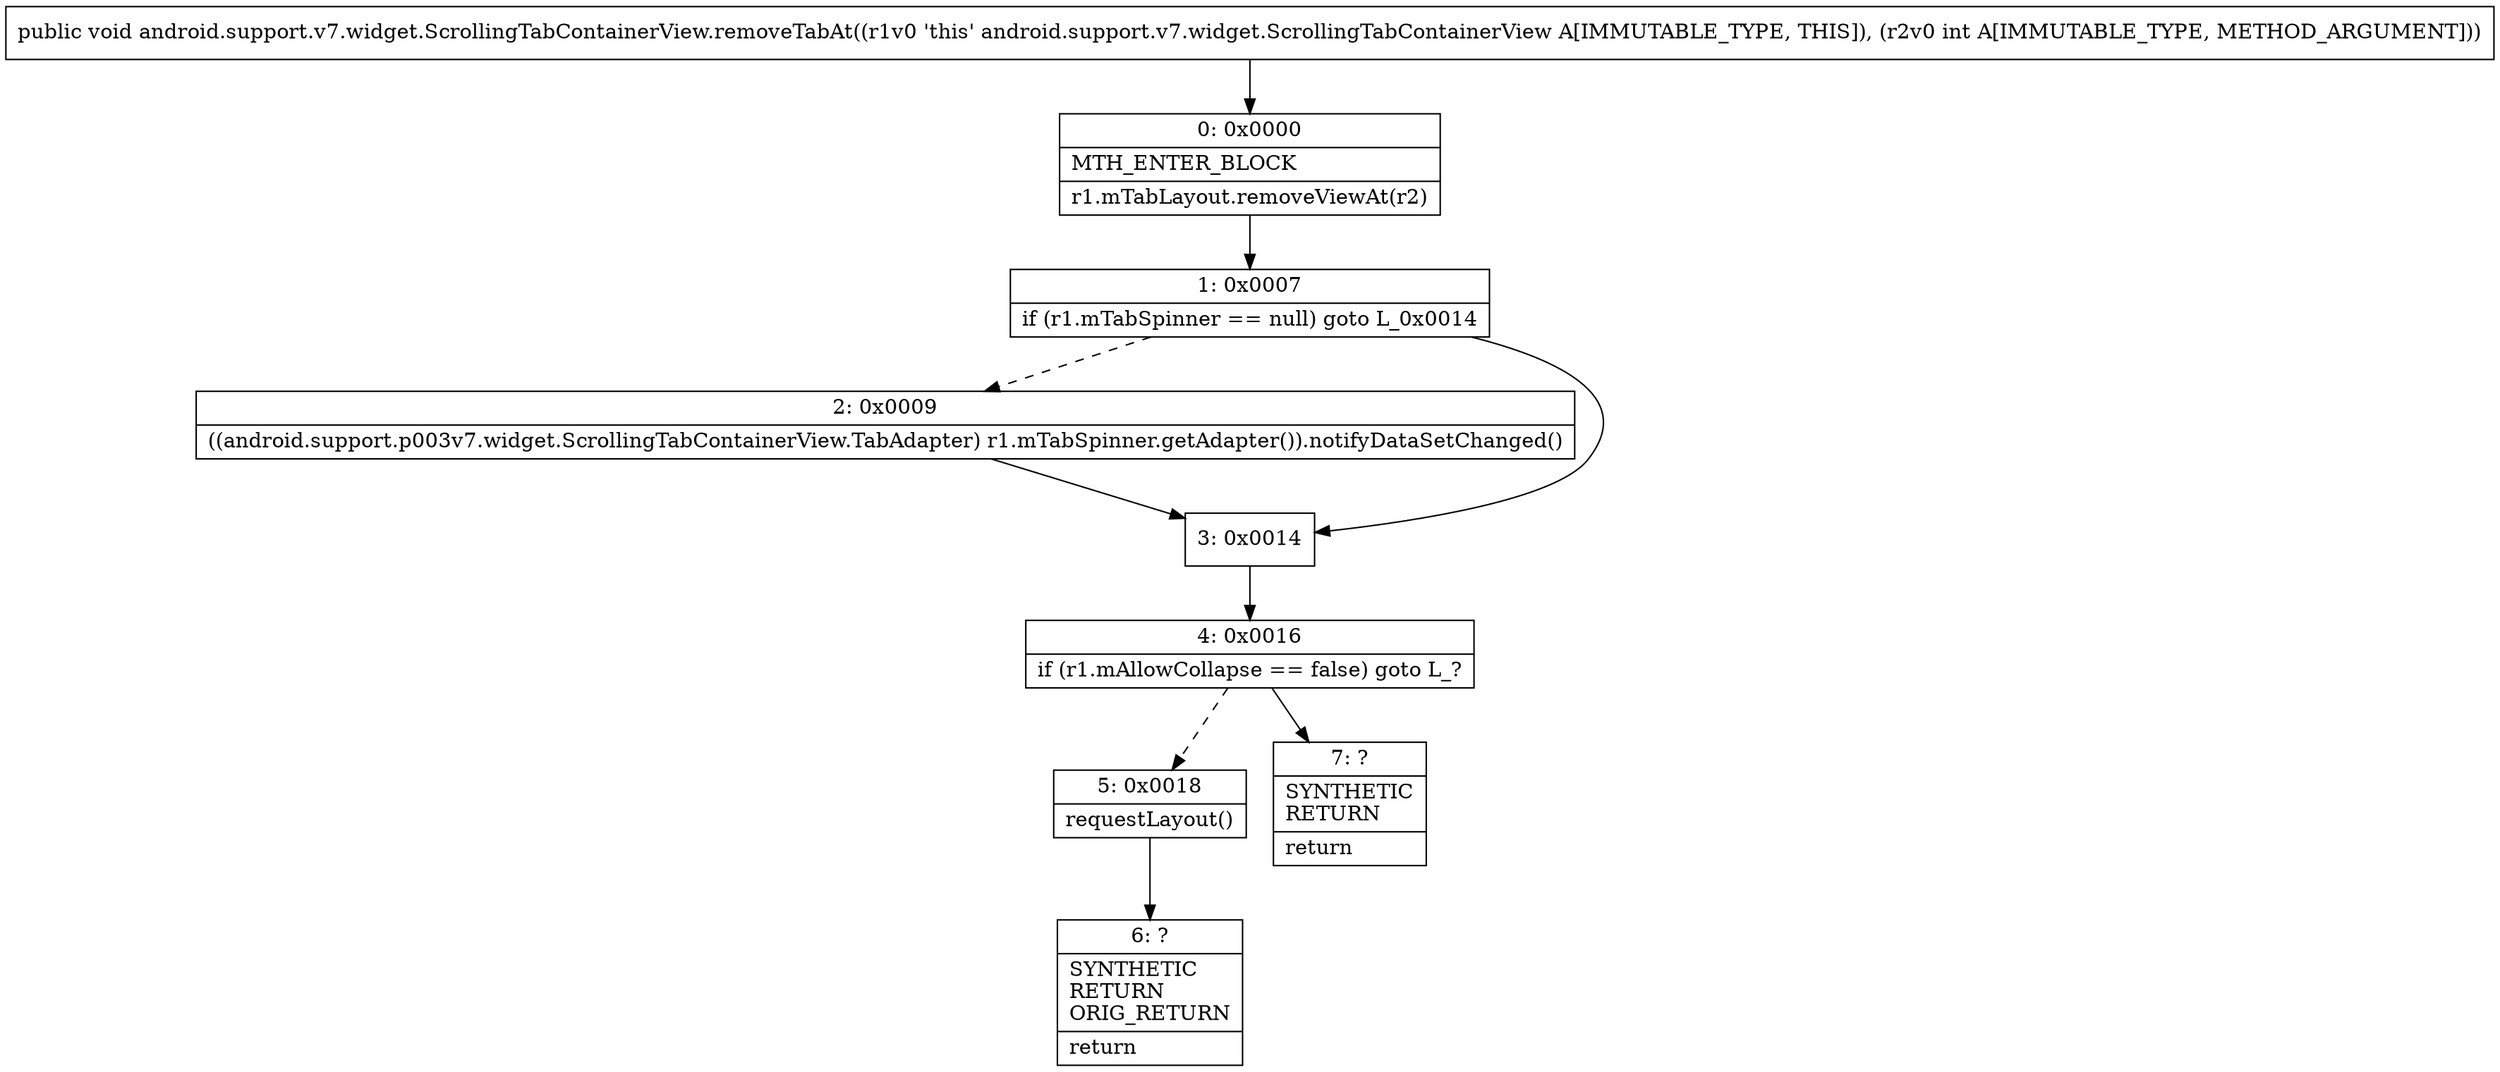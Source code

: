digraph "CFG forandroid.support.v7.widget.ScrollingTabContainerView.removeTabAt(I)V" {
Node_0 [shape=record,label="{0\:\ 0x0000|MTH_ENTER_BLOCK\l|r1.mTabLayout.removeViewAt(r2)\l}"];
Node_1 [shape=record,label="{1\:\ 0x0007|if (r1.mTabSpinner == null) goto L_0x0014\l}"];
Node_2 [shape=record,label="{2\:\ 0x0009|((android.support.p003v7.widget.ScrollingTabContainerView.TabAdapter) r1.mTabSpinner.getAdapter()).notifyDataSetChanged()\l}"];
Node_3 [shape=record,label="{3\:\ 0x0014}"];
Node_4 [shape=record,label="{4\:\ 0x0016|if (r1.mAllowCollapse == false) goto L_?\l}"];
Node_5 [shape=record,label="{5\:\ 0x0018|requestLayout()\l}"];
Node_6 [shape=record,label="{6\:\ ?|SYNTHETIC\lRETURN\lORIG_RETURN\l|return\l}"];
Node_7 [shape=record,label="{7\:\ ?|SYNTHETIC\lRETURN\l|return\l}"];
MethodNode[shape=record,label="{public void android.support.v7.widget.ScrollingTabContainerView.removeTabAt((r1v0 'this' android.support.v7.widget.ScrollingTabContainerView A[IMMUTABLE_TYPE, THIS]), (r2v0 int A[IMMUTABLE_TYPE, METHOD_ARGUMENT])) }"];
MethodNode -> Node_0;
Node_0 -> Node_1;
Node_1 -> Node_2[style=dashed];
Node_1 -> Node_3;
Node_2 -> Node_3;
Node_3 -> Node_4;
Node_4 -> Node_5[style=dashed];
Node_4 -> Node_7;
Node_5 -> Node_6;
}

